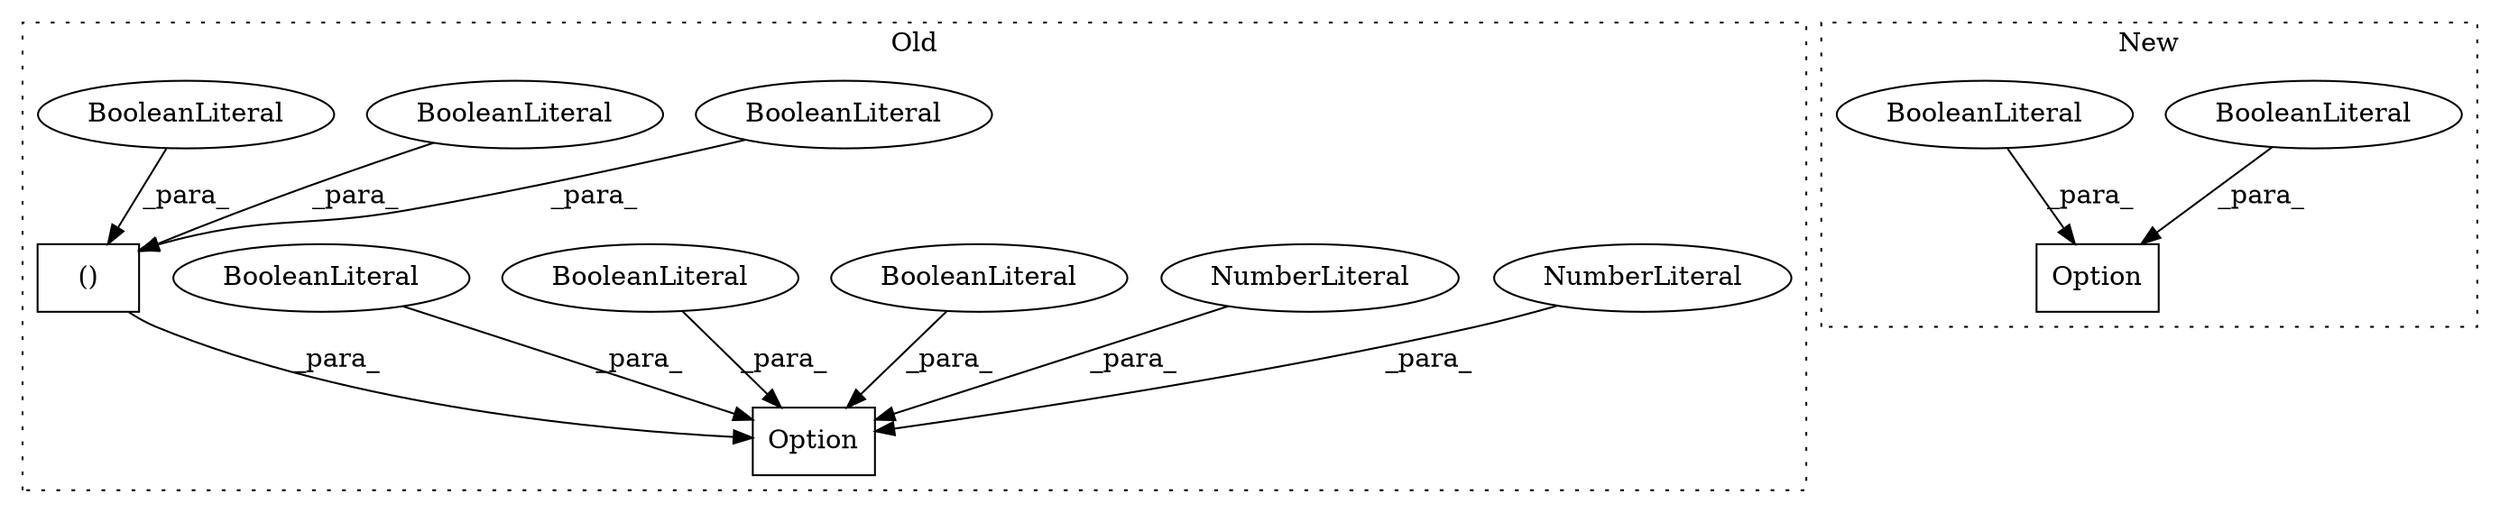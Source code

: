 digraph G {
subgraph cluster0 {
1 [label="Option" a="32" s="1539,1630" l="14,1" shape="box"];
3 [label="NumberLiteral" a="34" s="1619" l="2" shape="ellipse"];
4 [label="NumberLiteral" a="34" s="1622" l="2" shape="ellipse"];
5 [label="BooleanLiteral" a="9" s="1614" l="4" shape="ellipse"];
6 [label="BooleanLiteral" a="9" s="1602" l="5" shape="ellipse"];
7 [label="BooleanLiteral" a="9" s="1625" l="5" shape="ellipse"];
10 [label="()" a="106" s="1553" l="41" shape="box"];
11 [label="BooleanLiteral" a="9" s="1553" l="5" shape="ellipse"];
12 [label="BooleanLiteral" a="9" s="1589" l="5" shape="ellipse"];
13 [label="BooleanLiteral" a="9" s="1571" l="5" shape="ellipse"];
label = "Old";
style="dotted";
}
subgraph cluster1 {
2 [label="Option" a="32" s="2911,2928" l="7,1" shape="box"];
8 [label="BooleanLiteral" a="9" s="2924" l="4" shape="ellipse"];
9 [label="BooleanLiteral" a="9" s="2918" l="5" shape="ellipse"];
label = "New";
style="dotted";
}
3 -> 1 [label="_para_"];
4 -> 1 [label="_para_"];
5 -> 1 [label="_para_"];
6 -> 1 [label="_para_"];
7 -> 1 [label="_para_"];
8 -> 2 [label="_para_"];
9 -> 2 [label="_para_"];
10 -> 1 [label="_para_"];
11 -> 10 [label="_para_"];
12 -> 10 [label="_para_"];
13 -> 10 [label="_para_"];
}